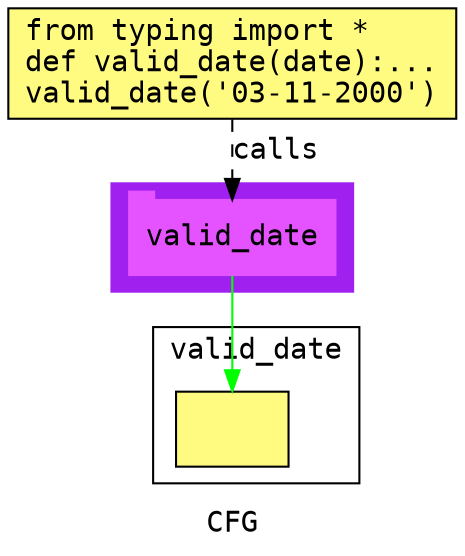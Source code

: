 digraph cluster748CFG {
	graph [bb="0,0,215,259",
		compound=True,
		fontname="DejaVu Sans Mono",
		label=CFG,
		lheight=0.21,
		lp="107.5,11.5",
		lwidth=0.35,
		pack=False,
		rankdir=TB,
		ranksep=0.02
	];
	node [fontname="DejaVu Sans Mono",
		label="\N"
	];
	edge [fontname="DejaVu Sans Mono"];
	subgraph cluster_1 {
		graph [bb="49.5,123,165.5,175",
			color=purple,
			compound=true,
			fontname="DejaVu Sans Mono",
			label="",
			rankdir=TB,
			ranksep=0.02,
			shape=tab,
			style=filled
		];
		node [fontname="DejaVu Sans Mono"];
		edge [fontname="DejaVu Sans Mono"];
		28	[color="#E552FF",
			height=0.5,
			label=valid_date,
			linenum="[20]",
			pos="107.5,149",
			shape=tab,
			style=filled,
			width=1.375];
	}
	subgraph cluster4valid_date {
		graph [bb="69.5,31,168.5,106",
			compound=True,
			fontname="DejaVu Sans Mono",
			label=valid_date,
			lheight=0.21,
			lp="119,94.5",
			lwidth=1.15,
			pack=False,
			rankdir=TB,
			ranksep=0.02
		];
		node [fontname="DejaVu Sans Mono"];
		edge [fontname="DejaVu Sans Mono"];
		3	[fillcolor="#FFFB81",
			height=0.5,
			label="",
			linenum="[]",
			pos="107.5,57",
			shape=rectangle,
			style="filled,solid",
			width=0.75];
	}
	1	[fillcolor="#FFFB81",
		height=0.73611,
		label="from typing import *\ldef valid_date(date):...\lvalid_date('03-11-2000')\l",
		linenum="[1]",
		pos="107.5,232.5",
		shape=rectangle,
		style="filled,solid",
		width=2.9861];
	1 -> 28	[label=calls,
		lp="128.5,190.5",
		pos="e,107.5,167.13 107.5,205.71 107.5,196.66 107.5,186.47 107.5,177.3",
		style=dashed];
	28 -> 3	[color=green,
		pos="e,107.5,75.3 107.5,130.65 107.5,117.82 107.5,100.11 107.5,85.381"];
}
